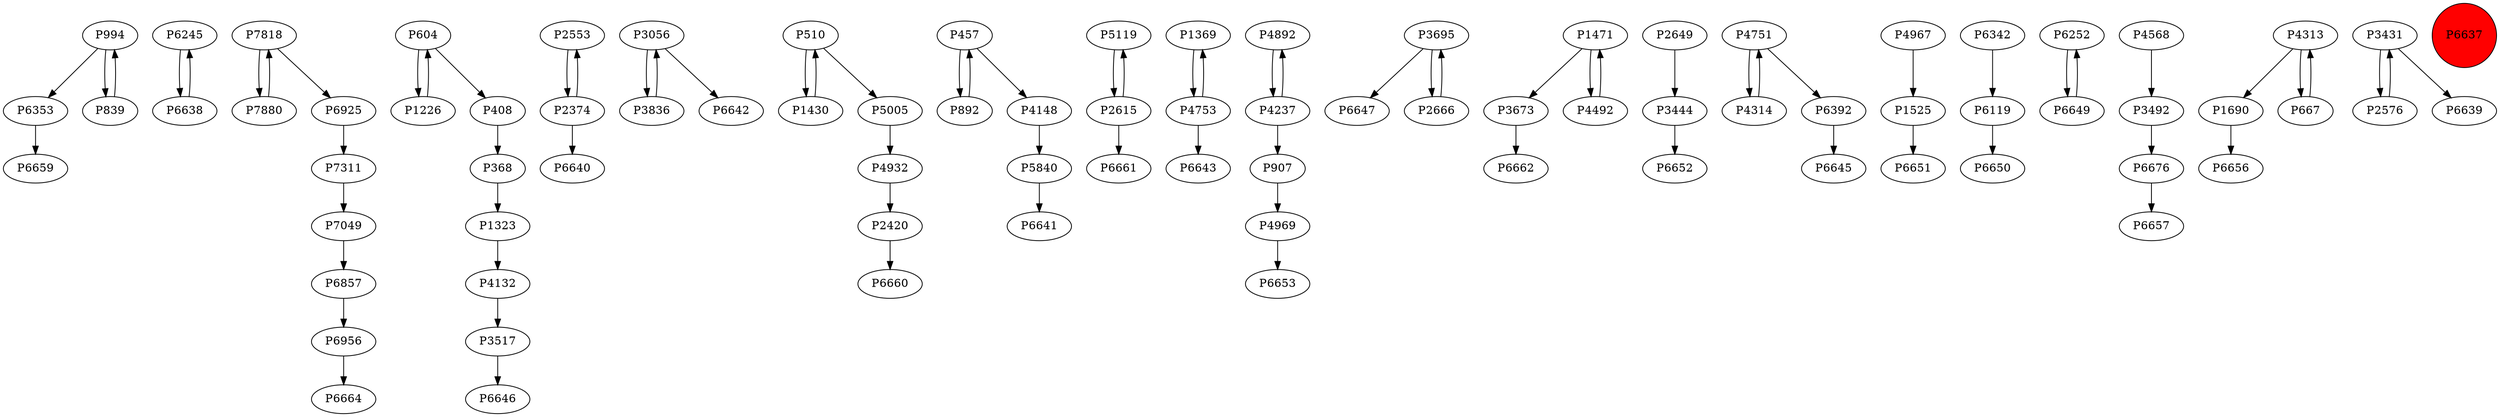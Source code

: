 digraph {
	P994 -> P6353
	P6245 -> P6638
	P6956 -> P6664
	P1323 -> P4132
	P2553 -> P2374
	P994 -> P839
	P3056 -> P3836
	P510 -> P1430
	P5840 -> P6641
	P368 -> P1323
	P5119 -> P2615
	P2374 -> P6640
	P1369 -> P4753
	P457 -> P892
	P4892 -> P4237
	P6925 -> P7311
	P4148 -> P5840
	P3695 -> P6647
	P6353 -> P6659
	P4753 -> P1369
	P839 -> P994
	P1471 -> P3673
	P5005 -> P4932
	P3444 -> P6652
	P604 -> P1226
	P4492 -> P1471
	P4751 -> P4314
	P4132 -> P3517
	P4967 -> P1525
	P2615 -> P5119
	P6119 -> P6650
	P7880 -> P7818
	P3695 -> P2666
	P6252 -> P6649
	P1525 -> P6651
	P4568 -> P3492
	P7818 -> P7880
	P7818 -> P6925
	P6392 -> P6645
	P4313 -> P1690
	P4932 -> P2420
	P2374 -> P2553
	P4969 -> P6653
	P3836 -> P3056
	P3056 -> P6642
	P4237 -> P4892
	P4314 -> P4751
	P1471 -> P4492
	P667 -> P4313
	P408 -> P368
	P7049 -> P6857
	P4313 -> P667
	P6342 -> P6119
	P892 -> P457
	P6649 -> P6252
	P907 -> P4969
	P7311 -> P7049
	P2666 -> P3695
	P510 -> P5005
	P6638 -> P6245
	P3431 -> P2576
	P1226 -> P604
	P1430 -> P510
	P3492 -> P6676
	P2649 -> P3444
	P1690 -> P6656
	P2615 -> P6661
	P4751 -> P6392
	P2420 -> P6660
	P604 -> P408
	P6676 -> P6657
	P3431 -> P6639
	P3673 -> P6662
	P4753 -> P6643
	P4237 -> P907
	P3517 -> P6646
	P2576 -> P3431
	P6857 -> P6956
	P457 -> P4148
	P6637 [shape=circle]
	P6637 [style=filled]
	P6637 [fillcolor=red]
}